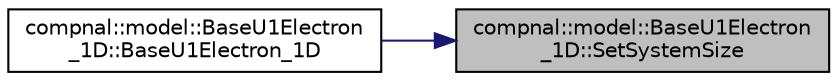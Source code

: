digraph "compnal::model::BaseU1Electron_1D::SetSystemSize"
{
 // INTERACTIVE_SVG=YES
 // LATEX_PDF_SIZE
  edge [fontname="Helvetica",fontsize="10",labelfontname="Helvetica",labelfontsize="10"];
  node [fontname="Helvetica",fontsize="10",shape=record];
  rankdir="RL";
  Node1 [label="compnal::model::BaseU1Electron\l_1D::SetSystemSize",height=0.2,width=0.4,color="black", fillcolor="grey75", style="filled", fontcolor="black",tooltip="Set system size."];
  Node1 -> Node2 [dir="back",color="midnightblue",fontsize="10",style="solid",fontname="Helvetica"];
  Node2 [label="compnal::model::BaseU1Electron\l_1D::BaseU1Electron_1D",height=0.2,width=0.4,color="black", fillcolor="white", style="filled",URL="$d8/dc0/classcompnal_1_1model_1_1_base_u1_electron__1_d.html#acdf8febe028e5371cd5d580dfef43d42",tooltip="Constructor of BaseU1Electron_1D class."];
}
